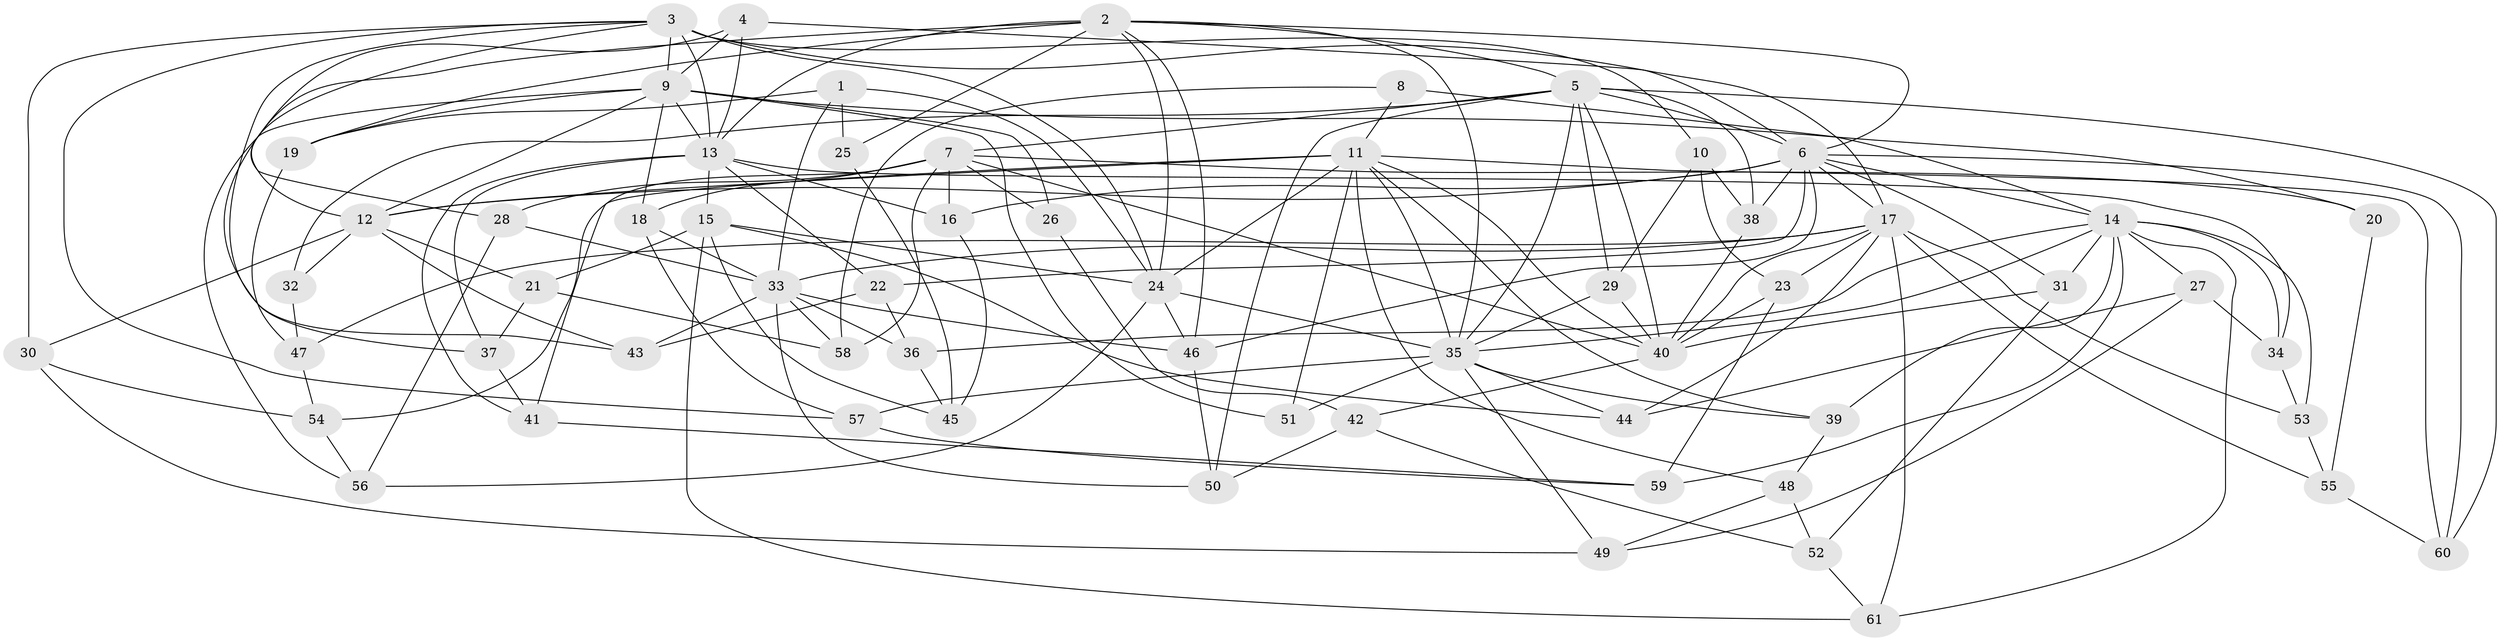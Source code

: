 // original degree distribution, {4: 1.0}
// Generated by graph-tools (version 1.1) at 2025/37/03/09/25 02:37:54]
// undirected, 61 vertices, 163 edges
graph export_dot {
graph [start="1"]
  node [color=gray90,style=filled];
  1;
  2;
  3;
  4;
  5;
  6;
  7;
  8;
  9;
  10;
  11;
  12;
  13;
  14;
  15;
  16;
  17;
  18;
  19;
  20;
  21;
  22;
  23;
  24;
  25;
  26;
  27;
  28;
  29;
  30;
  31;
  32;
  33;
  34;
  35;
  36;
  37;
  38;
  39;
  40;
  41;
  42;
  43;
  44;
  45;
  46;
  47;
  48;
  49;
  50;
  51;
  52;
  53;
  54;
  55;
  56;
  57;
  58;
  59;
  60;
  61;
  1 -- 19 [weight=1.0];
  1 -- 24 [weight=1.0];
  1 -- 25 [weight=1.0];
  1 -- 33 [weight=1.0];
  2 -- 5 [weight=1.0];
  2 -- 6 [weight=1.0];
  2 -- 13 [weight=1.0];
  2 -- 19 [weight=1.0];
  2 -- 24 [weight=1.0];
  2 -- 25 [weight=2.0];
  2 -- 35 [weight=1.0];
  2 -- 37 [weight=1.0];
  2 -- 46 [weight=1.0];
  3 -- 9 [weight=1.0];
  3 -- 10 [weight=1.0];
  3 -- 13 [weight=1.0];
  3 -- 17 [weight=2.0];
  3 -- 24 [weight=1.0];
  3 -- 28 [weight=1.0];
  3 -- 30 [weight=1.0];
  3 -- 43 [weight=1.0];
  3 -- 57 [weight=1.0];
  4 -- 6 [weight=1.0];
  4 -- 9 [weight=1.0];
  4 -- 12 [weight=1.0];
  4 -- 13 [weight=1.0];
  5 -- 6 [weight=1.0];
  5 -- 7 [weight=1.0];
  5 -- 29 [weight=1.0];
  5 -- 32 [weight=2.0];
  5 -- 35 [weight=2.0];
  5 -- 38 [weight=1.0];
  5 -- 40 [weight=1.0];
  5 -- 50 [weight=1.0];
  5 -- 60 [weight=1.0];
  6 -- 12 [weight=1.0];
  6 -- 14 [weight=1.0];
  6 -- 16 [weight=1.0];
  6 -- 17 [weight=1.0];
  6 -- 22 [weight=1.0];
  6 -- 31 [weight=1.0];
  6 -- 38 [weight=1.0];
  6 -- 46 [weight=1.0];
  6 -- 60 [weight=1.0];
  7 -- 16 [weight=1.0];
  7 -- 18 [weight=1.0];
  7 -- 20 [weight=1.0];
  7 -- 26 [weight=2.0];
  7 -- 28 [weight=1.0];
  7 -- 40 [weight=1.0];
  7 -- 41 [weight=1.0];
  7 -- 58 [weight=1.0];
  8 -- 11 [weight=1.0];
  8 -- 14 [weight=2.0];
  8 -- 58 [weight=1.0];
  9 -- 12 [weight=1.0];
  9 -- 13 [weight=1.0];
  9 -- 18 [weight=1.0];
  9 -- 19 [weight=1.0];
  9 -- 20 [weight=2.0];
  9 -- 26 [weight=1.0];
  9 -- 51 [weight=2.0];
  9 -- 56 [weight=1.0];
  10 -- 23 [weight=1.0];
  10 -- 29 [weight=1.0];
  10 -- 38 [weight=1.0];
  11 -- 12 [weight=3.0];
  11 -- 24 [weight=1.0];
  11 -- 35 [weight=1.0];
  11 -- 39 [weight=1.0];
  11 -- 40 [weight=1.0];
  11 -- 48 [weight=1.0];
  11 -- 51 [weight=1.0];
  11 -- 54 [weight=1.0];
  11 -- 60 [weight=1.0];
  12 -- 21 [weight=1.0];
  12 -- 30 [weight=1.0];
  12 -- 32 [weight=1.0];
  12 -- 43 [weight=1.0];
  13 -- 15 [weight=3.0];
  13 -- 16 [weight=1.0];
  13 -- 22 [weight=1.0];
  13 -- 34 [weight=1.0];
  13 -- 37 [weight=1.0];
  13 -- 41 [weight=1.0];
  14 -- 27 [weight=1.0];
  14 -- 31 [weight=1.0];
  14 -- 34 [weight=1.0];
  14 -- 35 [weight=1.0];
  14 -- 36 [weight=1.0];
  14 -- 39 [weight=1.0];
  14 -- 53 [weight=1.0];
  14 -- 59 [weight=1.0];
  14 -- 61 [weight=1.0];
  15 -- 21 [weight=1.0];
  15 -- 24 [weight=1.0];
  15 -- 44 [weight=1.0];
  15 -- 45 [weight=1.0];
  15 -- 61 [weight=1.0];
  16 -- 45 [weight=1.0];
  17 -- 23 [weight=1.0];
  17 -- 33 [weight=1.0];
  17 -- 40 [weight=2.0];
  17 -- 44 [weight=1.0];
  17 -- 47 [weight=1.0];
  17 -- 53 [weight=1.0];
  17 -- 55 [weight=1.0];
  17 -- 61 [weight=1.0];
  18 -- 33 [weight=1.0];
  18 -- 57 [weight=1.0];
  19 -- 47 [weight=1.0];
  20 -- 55 [weight=1.0];
  21 -- 37 [weight=1.0];
  21 -- 58 [weight=1.0];
  22 -- 36 [weight=1.0];
  22 -- 43 [weight=1.0];
  23 -- 40 [weight=1.0];
  23 -- 59 [weight=1.0];
  24 -- 35 [weight=1.0];
  24 -- 46 [weight=1.0];
  24 -- 56 [weight=1.0];
  25 -- 45 [weight=1.0];
  26 -- 42 [weight=1.0];
  27 -- 34 [weight=1.0];
  27 -- 44 [weight=1.0];
  27 -- 49 [weight=1.0];
  28 -- 33 [weight=1.0];
  28 -- 56 [weight=1.0];
  29 -- 35 [weight=1.0];
  29 -- 40 [weight=1.0];
  30 -- 49 [weight=1.0];
  30 -- 54 [weight=1.0];
  31 -- 40 [weight=1.0];
  31 -- 52 [weight=1.0];
  32 -- 47 [weight=1.0];
  33 -- 36 [weight=1.0];
  33 -- 43 [weight=1.0];
  33 -- 46 [weight=2.0];
  33 -- 50 [weight=1.0];
  33 -- 58 [weight=1.0];
  34 -- 53 [weight=1.0];
  35 -- 39 [weight=1.0];
  35 -- 44 [weight=1.0];
  35 -- 49 [weight=1.0];
  35 -- 51 [weight=1.0];
  35 -- 57 [weight=1.0];
  36 -- 45 [weight=1.0];
  37 -- 41 [weight=1.0];
  38 -- 40 [weight=1.0];
  39 -- 48 [weight=1.0];
  40 -- 42 [weight=1.0];
  41 -- 59 [weight=1.0];
  42 -- 50 [weight=1.0];
  42 -- 52 [weight=1.0];
  46 -- 50 [weight=1.0];
  47 -- 54 [weight=1.0];
  48 -- 49 [weight=1.0];
  48 -- 52 [weight=1.0];
  52 -- 61 [weight=1.0];
  53 -- 55 [weight=1.0];
  54 -- 56 [weight=1.0];
  55 -- 60 [weight=1.0];
  57 -- 59 [weight=1.0];
}

